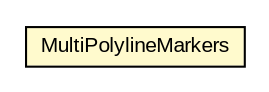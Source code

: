 #!/usr/local/bin/dot
#
# Class diagram 
# Generated by UMLGraph version R5_6-24-gf6e263 (http://www.umlgraph.org/)
#

digraph G {
	edge [fontname="arial",fontsize=10,labelfontname="arial",labelfontsize=10];
	node [fontname="arial",fontsize=10,shape=plaintext];
	nodesep=0.25;
	ranksep=0.5;
	// org.osmdroid.gpkg.overlay.features.MultiPolylineMarkers
	c174012 [label=<<table title="org.osmdroid.gpkg.overlay.features.MultiPolylineMarkers" border="0" cellborder="1" cellspacing="0" cellpadding="2" port="p" bgcolor="lemonChiffon" href="./MultiPolylineMarkers.html">
		<tr><td><table border="0" cellspacing="0" cellpadding="1">
<tr><td align="center" balign="center"> MultiPolylineMarkers </td></tr>
		</table></td></tr>
		</table>>, URL="./MultiPolylineMarkers.html", fontname="arial", fontcolor="black", fontsize=10.0];
}

